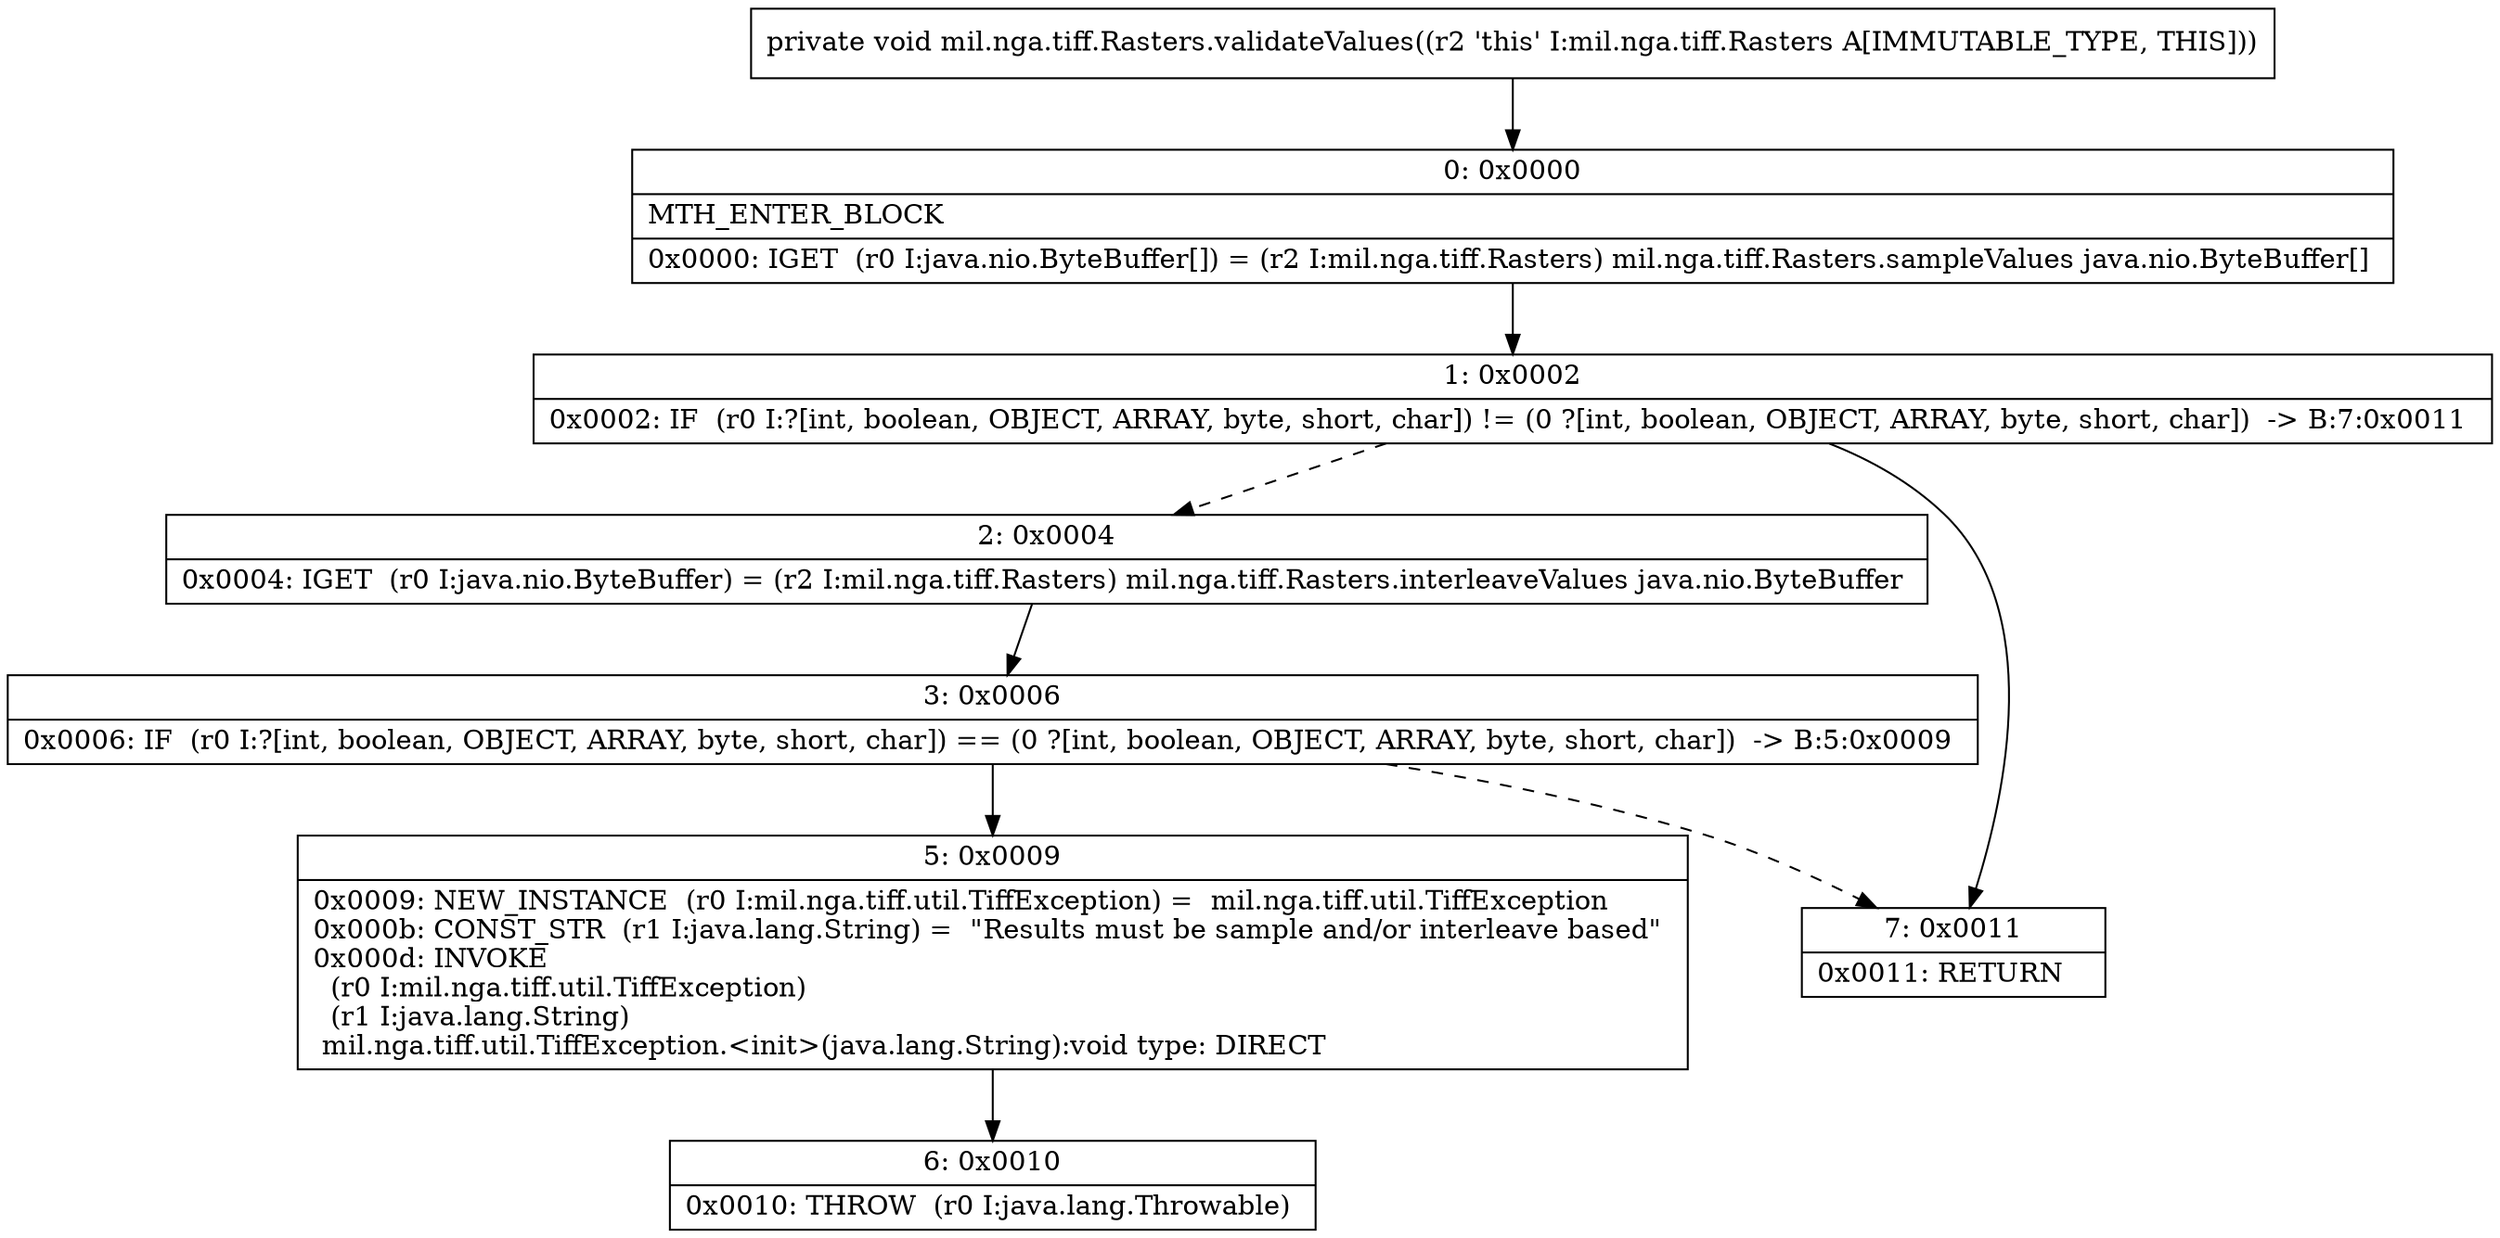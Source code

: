 digraph "CFG formil.nga.tiff.Rasters.validateValues()V" {
Node_0 [shape=record,label="{0\:\ 0x0000|MTH_ENTER_BLOCK\l|0x0000: IGET  (r0 I:java.nio.ByteBuffer[]) = (r2 I:mil.nga.tiff.Rasters) mil.nga.tiff.Rasters.sampleValues java.nio.ByteBuffer[] \l}"];
Node_1 [shape=record,label="{1\:\ 0x0002|0x0002: IF  (r0 I:?[int, boolean, OBJECT, ARRAY, byte, short, char]) != (0 ?[int, boolean, OBJECT, ARRAY, byte, short, char])  \-\> B:7:0x0011 \l}"];
Node_2 [shape=record,label="{2\:\ 0x0004|0x0004: IGET  (r0 I:java.nio.ByteBuffer) = (r2 I:mil.nga.tiff.Rasters) mil.nga.tiff.Rasters.interleaveValues java.nio.ByteBuffer \l}"];
Node_3 [shape=record,label="{3\:\ 0x0006|0x0006: IF  (r0 I:?[int, boolean, OBJECT, ARRAY, byte, short, char]) == (0 ?[int, boolean, OBJECT, ARRAY, byte, short, char])  \-\> B:5:0x0009 \l}"];
Node_5 [shape=record,label="{5\:\ 0x0009|0x0009: NEW_INSTANCE  (r0 I:mil.nga.tiff.util.TiffException) =  mil.nga.tiff.util.TiffException \l0x000b: CONST_STR  (r1 I:java.lang.String) =  \"Results must be sample and\/or interleave based\" \l0x000d: INVOKE  \l  (r0 I:mil.nga.tiff.util.TiffException)\l  (r1 I:java.lang.String)\l mil.nga.tiff.util.TiffException.\<init\>(java.lang.String):void type: DIRECT \l}"];
Node_6 [shape=record,label="{6\:\ 0x0010|0x0010: THROW  (r0 I:java.lang.Throwable) \l}"];
Node_7 [shape=record,label="{7\:\ 0x0011|0x0011: RETURN   \l}"];
MethodNode[shape=record,label="{private void mil.nga.tiff.Rasters.validateValues((r2 'this' I:mil.nga.tiff.Rasters A[IMMUTABLE_TYPE, THIS])) }"];
MethodNode -> Node_0;
Node_0 -> Node_1;
Node_1 -> Node_2[style=dashed];
Node_1 -> Node_7;
Node_2 -> Node_3;
Node_3 -> Node_5;
Node_3 -> Node_7[style=dashed];
Node_5 -> Node_6;
}


